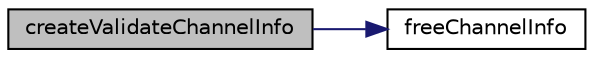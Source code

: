 digraph "createValidateChannelInfo"
{
 // LATEX_PDF_SIZE
  edge [fontname="Helvetica",fontsize="10",labelfontname="Helvetica",labelfontsize="10"];
  node [fontname="Helvetica",fontsize="10",shape=record];
  rankdir="LR";
  Node1 [label="createValidateChannelInfo",height=0.2,width=0.4,color="black", fillcolor="grey75", style="filled", fontcolor="black",tooltip=" "];
  Node1 -> Node2 [color="midnightblue",fontsize="10",style="solid",fontname="Helvetica"];
  Node2 [label="freeChannelInfo",height=0.2,width=0.4,color="black", fillcolor="white", style="filled",URL="$ChannelInfo_8c.html#a8905e3a1f13ab3a638df50f03ab30bd8",tooltip=" "];
}
